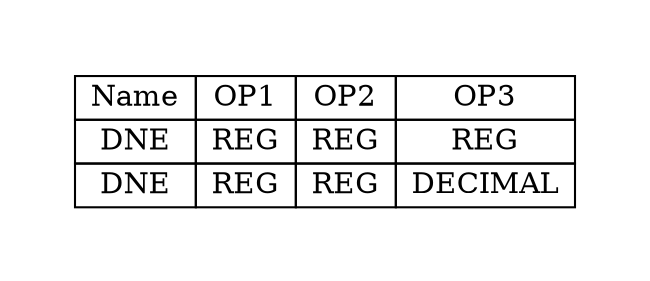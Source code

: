 digraph{
graph [pad="0.5", nodesep="0.5", ranksep="2" ]
node [shape=plain]
Foo [label=<
<table border="0" cellborder="1" cellspacing="0">
<tr><td> Name </td> <td> OP1 </td><td> OP2 </td><td> OP3 </td> </tr>
<tr><td> DNE </td><td> REG </td><td> REG </td><td> REG </td> </tr>
<tr><td> DNE </td><td> REG </td><td> REG </td><td> DECIMAL </td> </tr>
</table>>];
}
